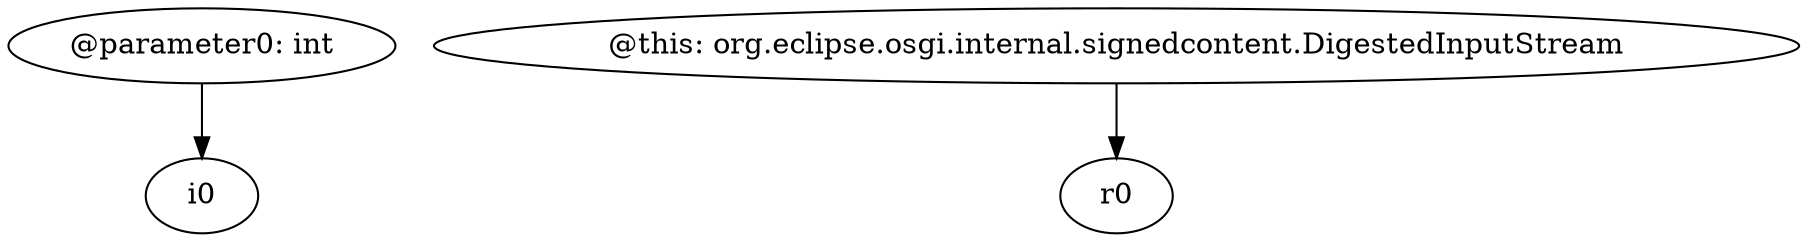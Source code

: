 digraph g {
0[label="@parameter0: int"]
1[label="i0"]
0->1[label=""]
2[label="@this: org.eclipse.osgi.internal.signedcontent.DigestedInputStream"]
3[label="r0"]
2->3[label=""]
}